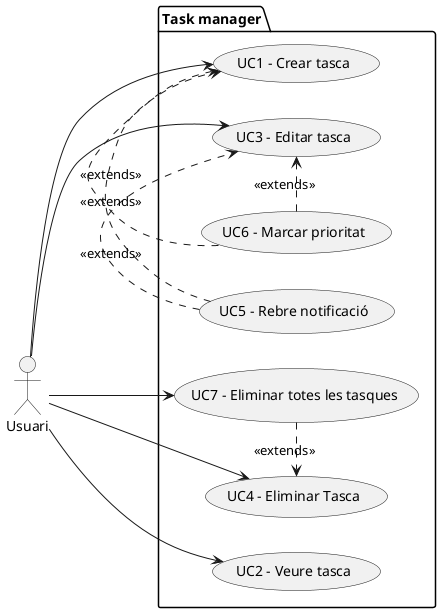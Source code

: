 @startuml
' Diagrama de casis d'ús

left to right direction

actor Usuari as u

package "Task manager" {
    '  Farem els casos d'ús segons els verbs CRUD

    ' C = create
    usecase "UC1 - Crear tasca" as UC1
    ' R =  read
    usecase "UC2 - Veure tasca"  as UC2
    ' U = update
    usecase "UC3 - Editar tasca" as UC3
    ' D = eliminar
    usecase "UC4 - Eliminar Tasca" as UC4

    ' Altres casos d´ús
    usecase "UC5 - Rebre notificació" as UC5
    usecase "UC6 - Marcar prioritat" as UC6
    usecase "UC7 - Eliminar totes les tasques" as UC7
}

u --> UC1
u --> UC2
u --> UC3
u --> UC4
u --> UC7

UC5 .> UC1: <<extends>>
UC5 .> UC3: <<extends>>
UC6 .> UC1: <<extends>>
UC6 .> UC3: <<extends>>
UC7 .> UC4: <<extends>>

@enduml